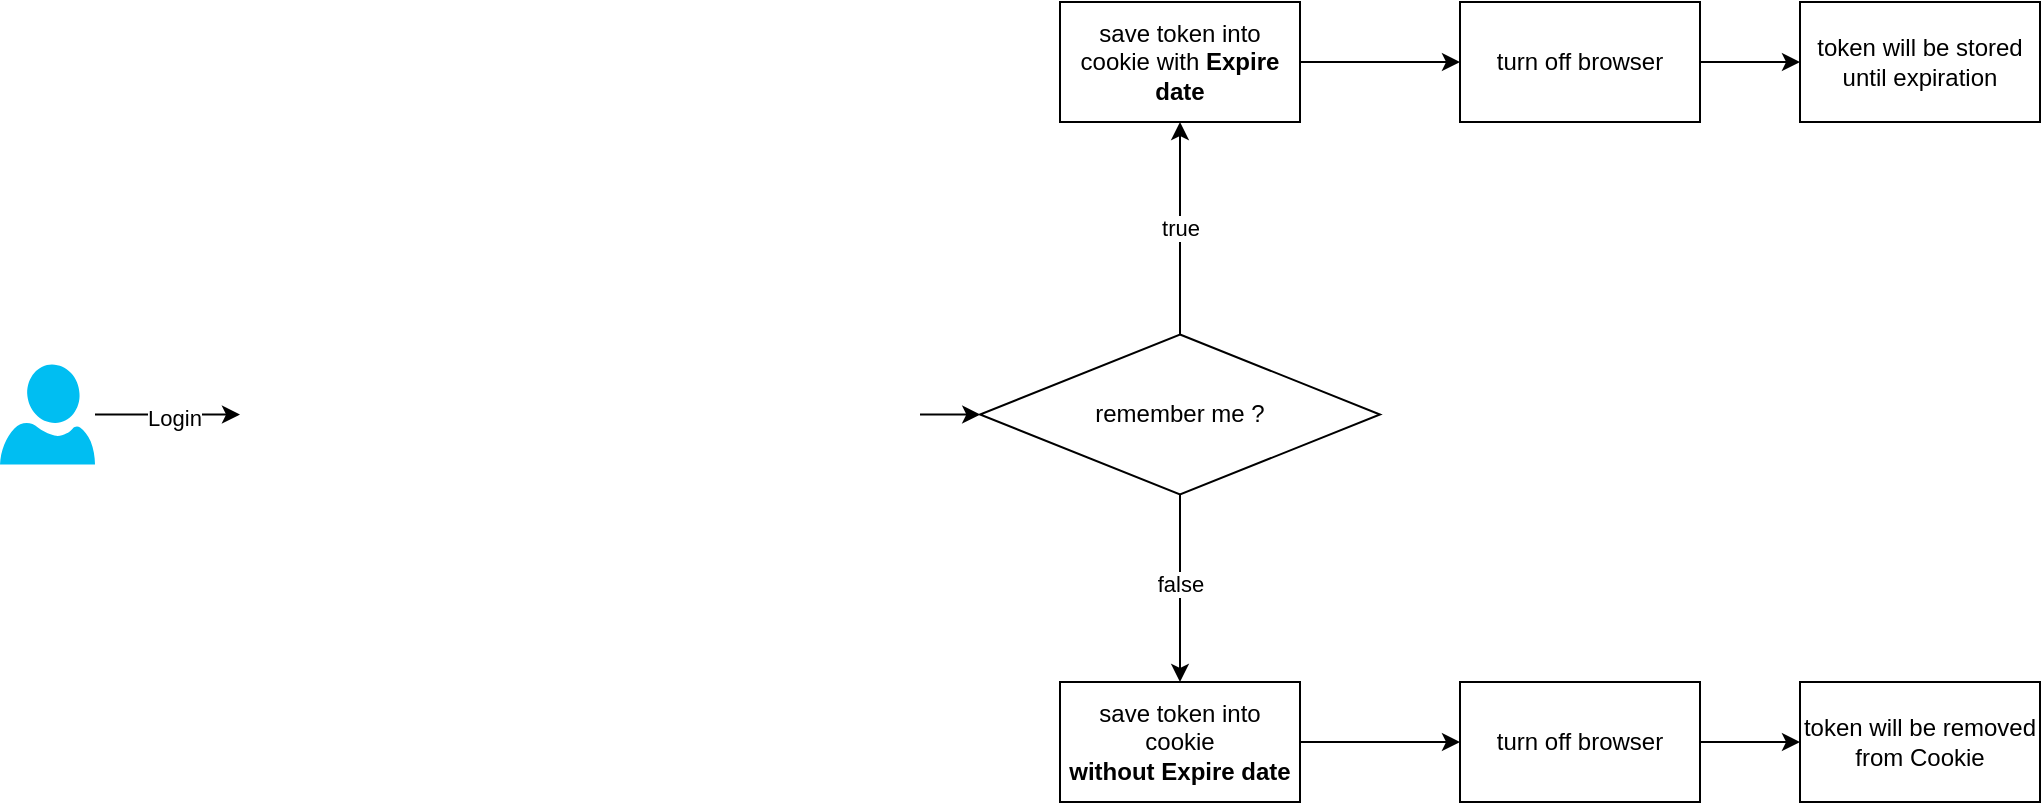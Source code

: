 <mxfile version="16.4.2" type="github">
  <diagram id="cUs0N8yCAKfd5EVtgDF9" name="Page-1">
    <mxGraphModel dx="1426" dy="771" grid="1" gridSize="10" guides="1" tooltips="1" connect="1" arrows="1" fold="1" page="1" pageScale="1" pageWidth="850" pageHeight="1100" math="0" shadow="0">
      <root>
        <mxCell id="0" />
        <mxCell id="1" parent="0" />
        <mxCell id="QIE8z2cvPDQOes8K-daY-14" style="edgeStyle=orthogonalEdgeStyle;rounded=0;orthogonalLoop=1;jettySize=auto;html=1;" edge="1" parent="1" source="QIE8z2cvPDQOes8K-daY-2" target="QIE8z2cvPDQOes8K-daY-6">
          <mxGeometry relative="1" as="geometry" />
        </mxCell>
        <mxCell id="QIE8z2cvPDQOes8K-daY-2" value="" style="shape=image;verticalLabelPosition=bottom;labelBackgroundColor=default;verticalAlign=top;aspect=fixed;imageAspect=0;image=https://i.stack.imgur.com/gylTU.png;" vertex="1" parent="1">
          <mxGeometry x="140" y="230" width="340" height="212.5" as="geometry" />
        </mxCell>
        <mxCell id="QIE8z2cvPDQOes8K-daY-4" style="edgeStyle=orthogonalEdgeStyle;rounded=0;orthogonalLoop=1;jettySize=auto;html=1;" edge="1" parent="1" source="QIE8z2cvPDQOes8K-daY-3" target="QIE8z2cvPDQOes8K-daY-2">
          <mxGeometry relative="1" as="geometry" />
        </mxCell>
        <mxCell id="QIE8z2cvPDQOes8K-daY-5" value="Login" style="edgeLabel;html=1;align=center;verticalAlign=middle;resizable=0;points=[];" vertex="1" connectable="0" parent="QIE8z2cvPDQOes8K-daY-4">
          <mxGeometry x="0.09" y="-1" relative="1" as="geometry">
            <mxPoint as="offset" />
          </mxGeometry>
        </mxCell>
        <mxCell id="QIE8z2cvPDQOes8K-daY-3" value="" style="verticalLabelPosition=bottom;html=1;verticalAlign=top;align=center;strokeColor=none;fillColor=#00BEF2;shape=mxgraph.azure.user;" vertex="1" parent="1">
          <mxGeometry x="20" y="311.25" width="47.5" height="50" as="geometry" />
        </mxCell>
        <mxCell id="QIE8z2cvPDQOes8K-daY-8" value="true" style="edgeStyle=orthogonalEdgeStyle;rounded=0;orthogonalLoop=1;jettySize=auto;html=1;entryX=0.5;entryY=1;entryDx=0;entryDy=0;" edge="1" parent="1" source="QIE8z2cvPDQOes8K-daY-6" target="QIE8z2cvPDQOes8K-daY-7">
          <mxGeometry relative="1" as="geometry">
            <Array as="points">
              <mxPoint x="610" y="210" />
            </Array>
          </mxGeometry>
        </mxCell>
        <mxCell id="QIE8z2cvPDQOes8K-daY-10" style="edgeStyle=orthogonalEdgeStyle;rounded=0;orthogonalLoop=1;jettySize=auto;html=1;" edge="1" parent="1" source="QIE8z2cvPDQOes8K-daY-6" target="QIE8z2cvPDQOes8K-daY-9">
          <mxGeometry relative="1" as="geometry" />
        </mxCell>
        <mxCell id="QIE8z2cvPDQOes8K-daY-11" value="false" style="edgeLabel;html=1;align=center;verticalAlign=middle;resizable=0;points=[];" vertex="1" connectable="0" parent="QIE8z2cvPDQOes8K-daY-10">
          <mxGeometry x="0.275" y="2" relative="1" as="geometry">
            <mxPoint x="-2" y="-16" as="offset" />
          </mxGeometry>
        </mxCell>
        <mxCell id="QIE8z2cvPDQOes8K-daY-6" value="remember me ?" style="rhombus;whiteSpace=wrap;html=1;" vertex="1" parent="1">
          <mxGeometry x="510" y="296.25" width="200" height="80" as="geometry" />
        </mxCell>
        <mxCell id="QIE8z2cvPDQOes8K-daY-22" style="edgeStyle=orthogonalEdgeStyle;rounded=0;orthogonalLoop=1;jettySize=auto;html=1;" edge="1" parent="1" source="QIE8z2cvPDQOes8K-daY-7">
          <mxGeometry relative="1" as="geometry">
            <mxPoint x="750" y="160" as="targetPoint" />
          </mxGeometry>
        </mxCell>
        <mxCell id="QIE8z2cvPDQOes8K-daY-7" value="save token into cookie with &lt;b&gt;Expire date&lt;/b&gt;" style="rounded=0;whiteSpace=wrap;html=1;" vertex="1" parent="1">
          <mxGeometry x="550" y="130" width="120" height="60" as="geometry" />
        </mxCell>
        <mxCell id="QIE8z2cvPDQOes8K-daY-28" style="edgeStyle=orthogonalEdgeStyle;rounded=0;orthogonalLoop=1;jettySize=auto;html=1;" edge="1" parent="1" source="QIE8z2cvPDQOes8K-daY-9" target="QIE8z2cvPDQOes8K-daY-26">
          <mxGeometry relative="1" as="geometry" />
        </mxCell>
        <mxCell id="QIE8z2cvPDQOes8K-daY-9" value="save token into cookie &lt;b&gt;without&lt;/b&gt;&amp;nbsp;&lt;b&gt;Expire date&lt;/b&gt;" style="rounded=0;whiteSpace=wrap;html=1;" vertex="1" parent="1">
          <mxGeometry x="550" y="470" width="120" height="60" as="geometry" />
        </mxCell>
        <mxCell id="QIE8z2cvPDQOes8K-daY-25" style="edgeStyle=orthogonalEdgeStyle;rounded=0;orthogonalLoop=1;jettySize=auto;html=1;" edge="1" parent="1" source="QIE8z2cvPDQOes8K-daY-23" target="QIE8z2cvPDQOes8K-daY-24">
          <mxGeometry relative="1" as="geometry" />
        </mxCell>
        <mxCell id="QIE8z2cvPDQOes8K-daY-23" value="turn off browser" style="rounded=0;whiteSpace=wrap;html=1;" vertex="1" parent="1">
          <mxGeometry x="750" y="130" width="120" height="60" as="geometry" />
        </mxCell>
        <mxCell id="QIE8z2cvPDQOes8K-daY-24" value="token will be stored until expiration" style="rounded=0;whiteSpace=wrap;html=1;" vertex="1" parent="1">
          <mxGeometry x="920" y="130" width="120" height="60" as="geometry" />
        </mxCell>
        <mxCell id="QIE8z2cvPDQOes8K-daY-29" style="edgeStyle=orthogonalEdgeStyle;rounded=0;orthogonalLoop=1;jettySize=auto;html=1;" edge="1" parent="1" source="QIE8z2cvPDQOes8K-daY-26" target="QIE8z2cvPDQOes8K-daY-27">
          <mxGeometry relative="1" as="geometry" />
        </mxCell>
        <mxCell id="QIE8z2cvPDQOes8K-daY-26" value="turn off browser" style="rounded=0;whiteSpace=wrap;html=1;" vertex="1" parent="1">
          <mxGeometry x="750" y="470" width="120" height="60" as="geometry" />
        </mxCell>
        <mxCell id="QIE8z2cvPDQOes8K-daY-27" value="token will be removed from Cookie" style="rounded=0;whiteSpace=wrap;html=1;" vertex="1" parent="1">
          <mxGeometry x="920" y="470" width="120" height="60" as="geometry" />
        </mxCell>
      </root>
    </mxGraphModel>
  </diagram>
</mxfile>
